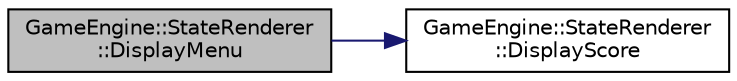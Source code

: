 digraph "GameEngine::StateRenderer::DisplayMenu"
{
  edge [fontname="Helvetica",fontsize="10",labelfontname="Helvetica",labelfontsize="10"];
  node [fontname="Helvetica",fontsize="10",shape=record];
  rankdir="LR";
  Node4 [label="GameEngine::StateRenderer\l::DisplayMenu",height=0.2,width=0.4,color="black", fillcolor="grey75", style="filled", fontcolor="black"];
  Node4 -> Node5 [color="midnightblue",fontsize="10",style="solid",fontname="Helvetica"];
  Node5 [label="GameEngine::StateRenderer\l::DisplayScore",height=0.2,width=0.4,color="black", fillcolor="white", style="filled",URL="$class_game_engine_1_1_state_renderer.html#a74b646d577a158794a171f32c33865c6",tooltip="Draws the player score to the screen. "];
}
